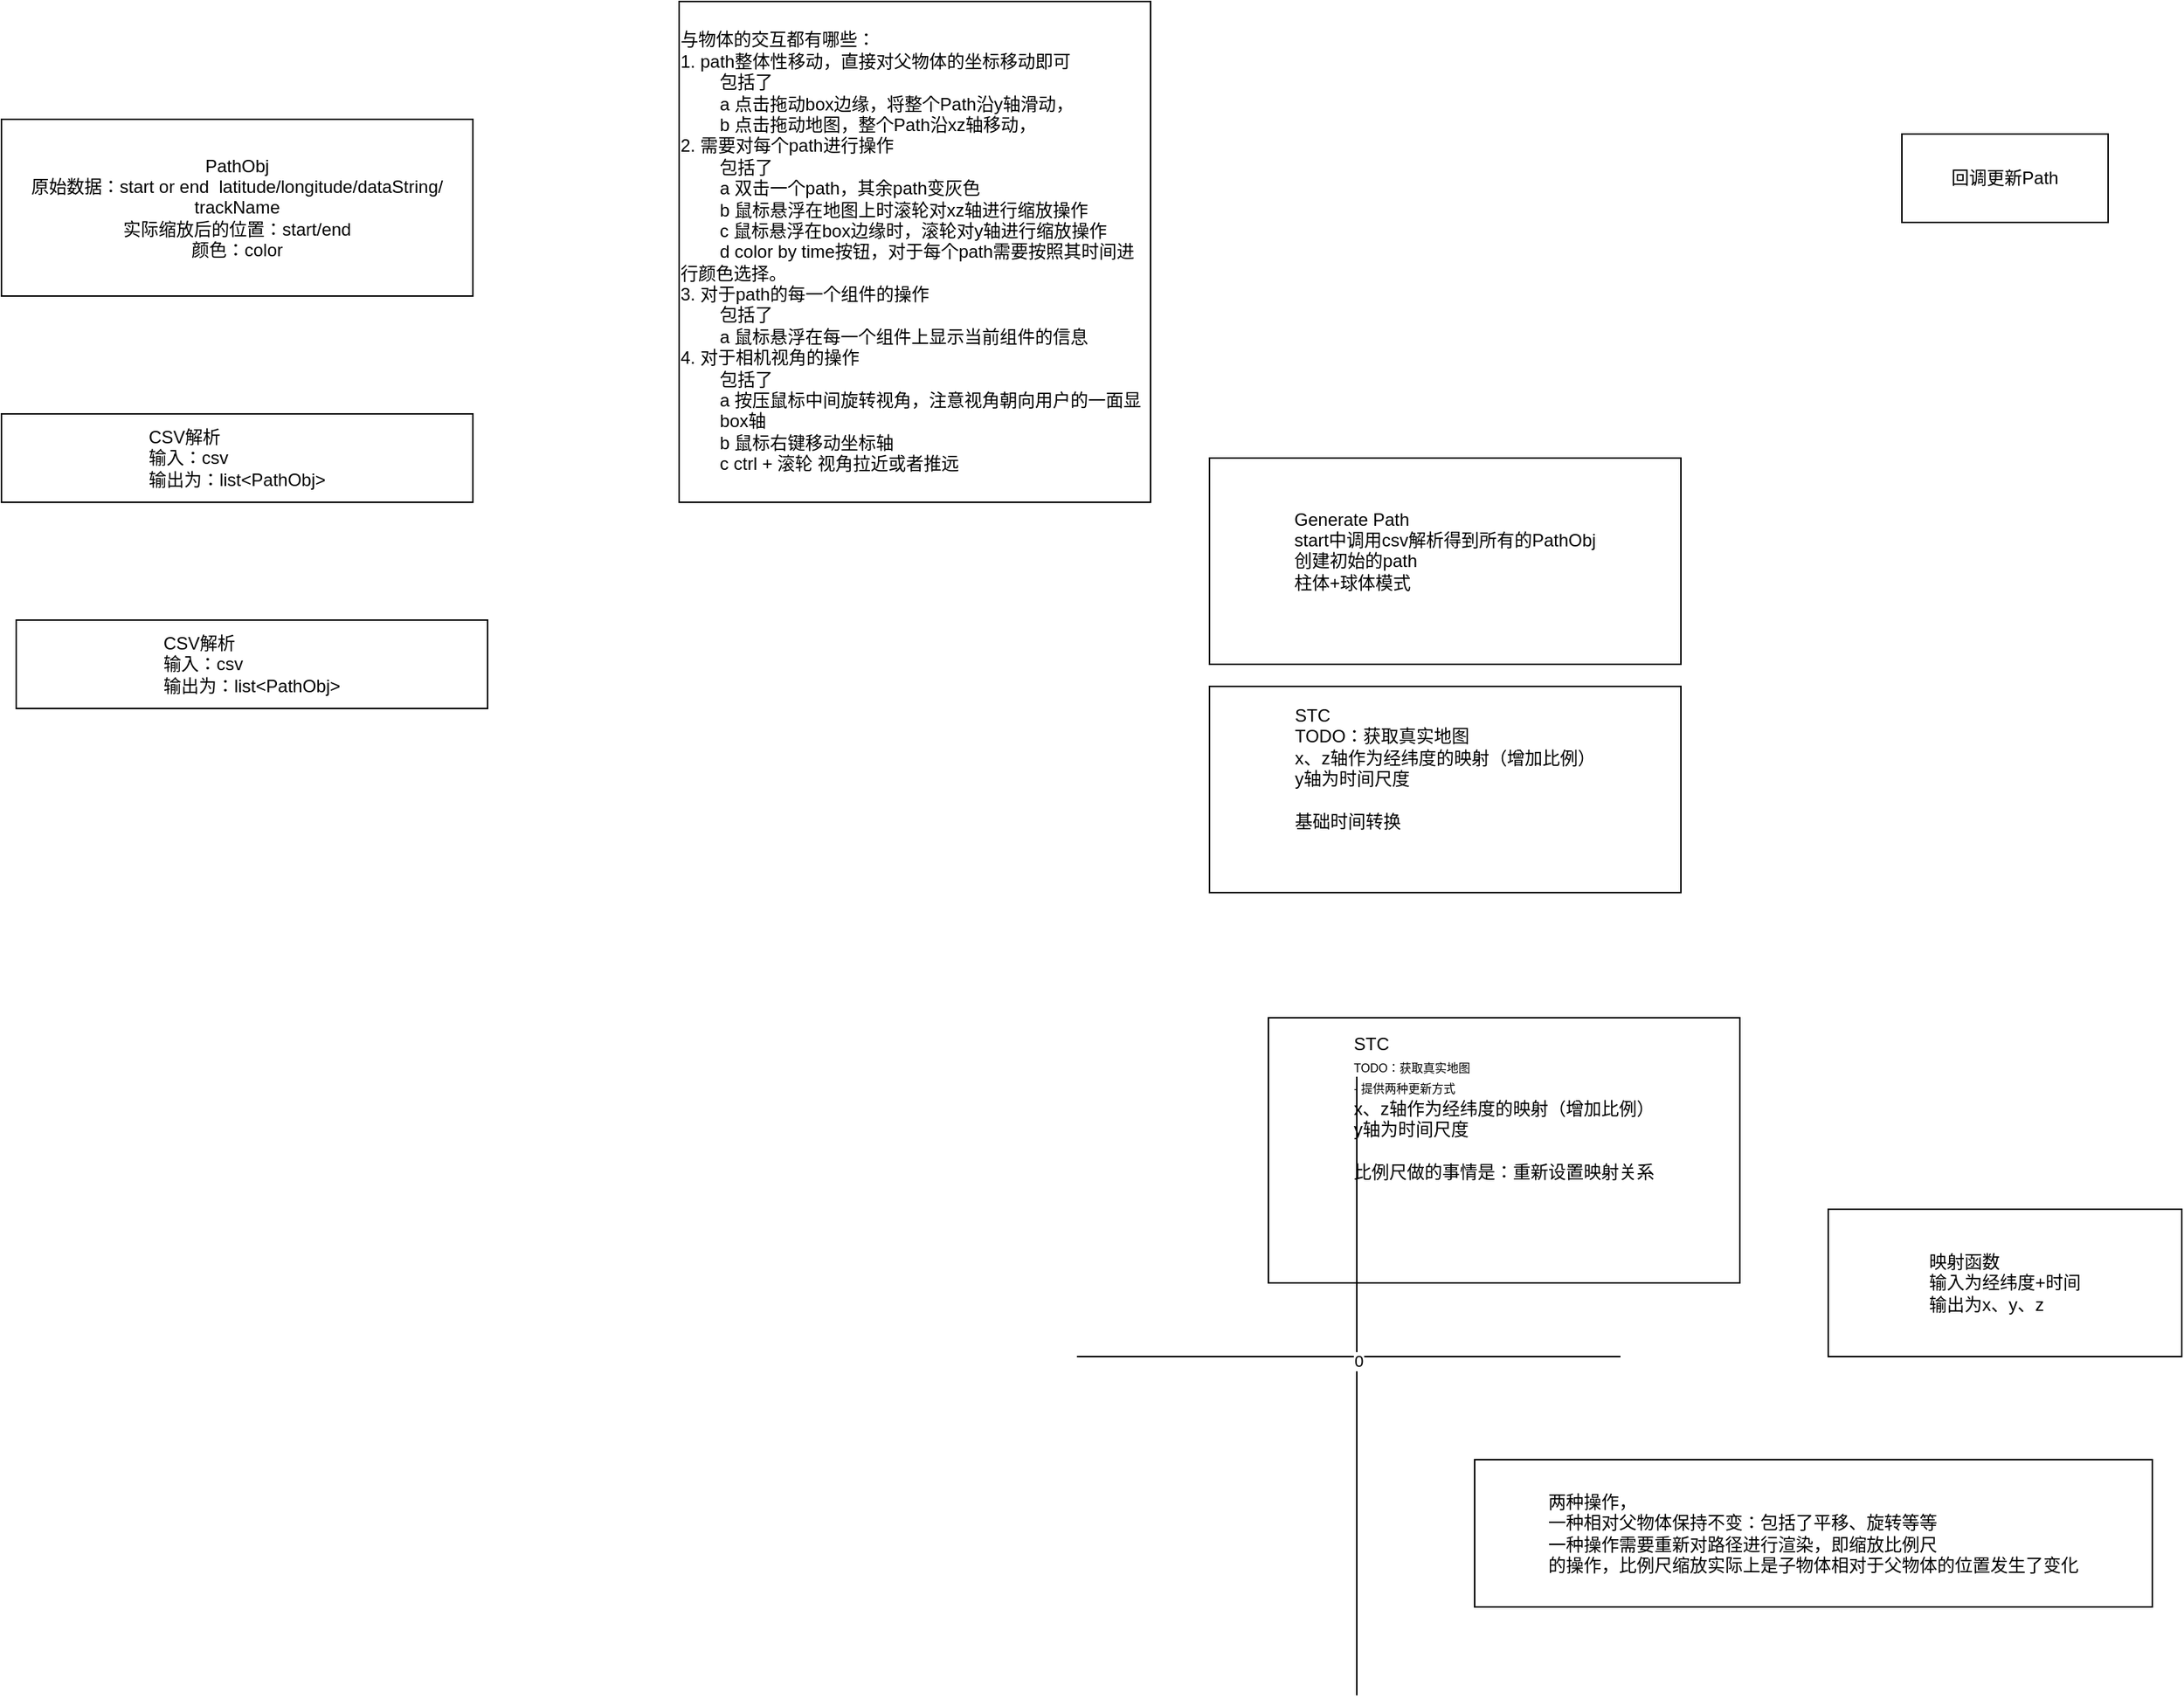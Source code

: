 <mxfile version="21.3.8" type="github">
  <diagram name="第 1 页" id="4sTRhTM_rHgDJePiN2_6">
    <mxGraphModel dx="2048" dy="775" grid="1" gridSize="10" guides="1" tooltips="1" connect="1" arrows="1" fold="1" page="1" pageScale="1" pageWidth="827" pageHeight="1169" math="0" shadow="0">
      <root>
        <mxCell id="0" />
        <mxCell id="1" parent="0" />
        <mxCell id="BjNONwsWsikVhtbJ6fCO-1" value="PathObj&lt;br&gt;原始数据：start or end&amp;nbsp; latitude/longitude/dataString/&lt;br&gt;trackName&lt;br&gt;实际缩放后的位置：start/end&lt;br&gt;颜色：color" style="rounded=0;whiteSpace=wrap;html=1;" vertex="1" parent="1">
          <mxGeometry x="-780" y="130" width="320" height="120" as="geometry" />
        </mxCell>
        <mxCell id="BjNONwsWsikVhtbJ6fCO-2" value="&lt;div style=&quot;text-align: left;&quot;&gt;&lt;span style=&quot;background-color: initial;&quot;&gt;CSV解析&lt;/span&gt;&lt;/div&gt;&lt;div style=&quot;text-align: left;&quot;&gt;输入：csv&lt;/div&gt;&lt;div style=&quot;text-align: left;&quot;&gt;输出为：list&amp;lt;PathObj&amp;gt;&lt;/div&gt;" style="rounded=0;whiteSpace=wrap;html=1;" vertex="1" parent="1">
          <mxGeometry x="-780" y="330" width="320" height="60" as="geometry" />
        </mxCell>
        <mxCell id="BjNONwsWsikVhtbJ6fCO-3" value="&lt;div style=&quot;text-align: left;&quot;&gt;&lt;span style=&quot;background-color: initial;&quot;&gt;Generate Path&lt;/span&gt;&lt;/div&gt;&lt;div style=&quot;text-align: left;&quot;&gt;&lt;span style=&quot;background-color: initial;&quot;&gt;start中调用csv解析得到所有的PathObj&lt;/span&gt;&lt;/div&gt;&lt;div style=&quot;text-align: left;&quot;&gt;创建初始的path&lt;br&gt;柱体+球体模式&lt;/div&gt;&lt;div style=&quot;text-align: left;&quot;&gt;&lt;br&gt;&lt;/div&gt;" style="rounded=0;whiteSpace=wrap;html=1;" vertex="1" parent="1">
          <mxGeometry x="40" y="360" width="320" height="140" as="geometry" />
        </mxCell>
        <mxCell id="BjNONwsWsikVhtbJ6fCO-4" value="&lt;div style=&quot;text-align: left;&quot;&gt;回调更新Path&lt;/div&gt;" style="rounded=0;whiteSpace=wrap;html=1;" vertex="1" parent="1">
          <mxGeometry x="510" y="140" width="140" height="60" as="geometry" />
        </mxCell>
        <mxCell id="BjNONwsWsikVhtbJ6fCO-6" value="&lt;div style=&quot;text-align: left;&quot;&gt;STC&lt;/div&gt;&lt;div style=&quot;text-align: left;&quot;&gt;TODO：获取真实地图&lt;/div&gt;&lt;div style=&quot;text-align: left;&quot;&gt;x、z轴作为经纬度的映射（增加比例）&lt;/div&gt;&lt;div style=&quot;text-align: left;&quot;&gt;y轴为时间尺度&lt;/div&gt;&lt;div style=&quot;text-align: left;&quot;&gt;&lt;br&gt;&lt;/div&gt;&lt;div style=&quot;text-align: left;&quot;&gt;基础时间转换&lt;/div&gt;&lt;div style=&quot;text-align: left;&quot;&gt;&lt;br&gt;&lt;br&gt;&lt;/div&gt;" style="rounded=0;whiteSpace=wrap;html=1;" vertex="1" parent="1">
          <mxGeometry x="40" y="515" width="320" height="140" as="geometry" />
        </mxCell>
        <mxCell id="BjNONwsWsikVhtbJ6fCO-7" value="&lt;div style=&quot;text-align: left;&quot;&gt;STC&lt;/div&gt;&lt;div style=&quot;text-align: left;&quot;&gt;&lt;font style=&quot;font-size: 8px;&quot;&gt;TODO：获取真实地图&lt;/font&gt;&lt;/div&gt;&lt;div style=&quot;text-align: left;&quot;&gt;&lt;font style=&quot;font-size: 8px;&quot;&gt;- 提供两种更新方式&lt;/font&gt;&lt;/div&gt;&lt;div style=&quot;text-align: left;&quot;&gt;x、z轴作为经纬度的映射（增加比例）&lt;/div&gt;&lt;div style=&quot;text-align: left;&quot;&gt;y轴为时间尺度&lt;/div&gt;&lt;div style=&quot;text-align: left;&quot;&gt;&lt;br&gt;&lt;/div&gt;&lt;div style=&quot;text-align: left;&quot;&gt;比例尺做的事情是：重新设置映射关系&lt;/div&gt;&lt;div style=&quot;text-align: left;&quot;&gt;&lt;br&gt;&lt;/div&gt;&lt;div style=&quot;text-align: left;&quot;&gt;&lt;br&gt;&lt;/div&gt;&lt;div style=&quot;text-align: left;&quot;&gt;&lt;br&gt;&lt;br&gt;&lt;/div&gt;" style="rounded=0;whiteSpace=wrap;html=1;" vertex="1" parent="1">
          <mxGeometry x="80" y="740" width="320" height="180" as="geometry" />
        </mxCell>
        <mxCell id="BjNONwsWsikVhtbJ6fCO-8" value="" style="endArrow=none;html=1;rounded=0;" edge="1" parent="1">
          <mxGeometry width="50" height="50" relative="1" as="geometry">
            <mxPoint x="140" y="1200" as="sourcePoint" />
            <mxPoint x="140" y="780" as="targetPoint" />
          </mxGeometry>
        </mxCell>
        <mxCell id="BjNONwsWsikVhtbJ6fCO-9" value="" style="endArrow=none;html=1;rounded=0;" edge="1" parent="1">
          <mxGeometry width="50" height="50" relative="1" as="geometry">
            <mxPoint x="-50" y="970" as="sourcePoint" />
            <mxPoint x="319" y="970" as="targetPoint" />
          </mxGeometry>
        </mxCell>
        <mxCell id="BjNONwsWsikVhtbJ6fCO-10" value="0" style="edgeLabel;html=1;align=center;verticalAlign=middle;resizable=0;points=[];" vertex="1" connectable="0" parent="BjNONwsWsikVhtbJ6fCO-9">
          <mxGeometry x="0.035" y="-3" relative="1" as="geometry">
            <mxPoint as="offset" />
          </mxGeometry>
        </mxCell>
        <mxCell id="BjNONwsWsikVhtbJ6fCO-11" value="&lt;div style=&quot;text-align: left;&quot;&gt;映射函数&lt;/div&gt;&lt;div style=&quot;text-align: left;&quot;&gt;输入为经纬度+时间&lt;/div&gt;&lt;div style=&quot;text-align: left;&quot;&gt;输出为x、y、z&lt;/div&gt;" style="rounded=0;whiteSpace=wrap;html=1;" vertex="1" parent="1">
          <mxGeometry x="460" y="870" width="240" height="100" as="geometry" />
        </mxCell>
        <mxCell id="BjNONwsWsikVhtbJ6fCO-12" value="&lt;div style=&quot;text-align: left;&quot;&gt;两种操作，&lt;/div&gt;&lt;div style=&quot;text-align: left;&quot;&gt;一种相对父物体保持不变：&lt;span style=&quot;background-color: initial;&quot;&gt;包括了平移、旋转等等&lt;/span&gt;&lt;/div&gt;&lt;div style=&quot;text-align: left;&quot;&gt;一种操作需要重新对路径进行渲染，即缩放比例尺&lt;/div&gt;&lt;div style=&quot;text-align: left;&quot;&gt;的操作，比例尺缩放实际上是子物体相对于父物体的位置发生了变化&lt;/div&gt;" style="rounded=0;whiteSpace=wrap;html=1;" vertex="1" parent="1">
          <mxGeometry x="220" y="1040" width="460" height="100" as="geometry" />
        </mxCell>
        <mxCell id="BjNONwsWsikVhtbJ6fCO-13" value="&lt;div style=&quot;text-align: left;&quot;&gt;&lt;span style=&quot;background-color: initial;&quot;&gt;CSV解析&lt;/span&gt;&lt;/div&gt;&lt;div style=&quot;text-align: left;&quot;&gt;输入：csv&lt;/div&gt;&lt;div style=&quot;text-align: left;&quot;&gt;输出为：list&amp;lt;PathObj&amp;gt;&lt;/div&gt;" style="rounded=0;whiteSpace=wrap;html=1;" vertex="1" parent="1">
          <mxGeometry x="-770" y="470" width="320" height="60" as="geometry" />
        </mxCell>
        <mxCell id="BjNONwsWsikVhtbJ6fCO-14" value="&lt;div style=&quot;text-align: left;&quot;&gt;与物体的交互都有哪些：&lt;/div&gt;&lt;div style=&quot;text-align: left;&quot;&gt;1. path整体性移动，直接对父物体的坐标移动即可&lt;/div&gt;&lt;div style=&quot;text-align: left;&quot;&gt;&lt;span style=&quot;white-space: pre;&quot;&gt;&#x9;&lt;/span&gt;包括了&lt;br&gt;&lt;span style=&quot;white-space: pre;&quot;&gt;&#x9;&lt;/span&gt;a 点击拖动box边缘，将整个Path沿y轴滑动，&lt;br&gt;&lt;/div&gt;&lt;div style=&quot;text-align: left;&quot;&gt;&lt;span style=&quot;white-space: pre;&quot;&gt;&#x9;&lt;/span&gt;b 点击拖动地图，整个Path沿xz轴移动，&lt;br&gt;&lt;/div&gt;&lt;div style=&quot;text-align: left;&quot;&gt;2. 需要对每个path进行操作&lt;/div&gt;&lt;div style=&quot;text-align: left;&quot;&gt;&lt;span style=&quot;white-space: pre;&quot;&gt;&#x9;&lt;/span&gt;包括了&lt;br&gt;&lt;/div&gt;&lt;div style=&quot;text-align: left;&quot;&gt;&lt;span style=&quot;white-space: pre;&quot;&gt;&#x9;&lt;/span&gt;a 双击一个path，其余path变灰色&lt;br&gt;&lt;/div&gt;&lt;div style=&quot;text-align: left;&quot;&gt;&lt;span style=&quot;white-space: pre;&quot;&gt;&#x9;&lt;/span&gt;b 鼠标悬浮在地图上时滚轮对xz轴进行缩放操作&lt;br&gt;&lt;/div&gt;&lt;div style=&quot;text-align: left;&quot;&gt;&lt;span style=&quot;white-space: pre;&quot;&gt;&#x9;&lt;/span&gt;c 鼠标悬浮在box边缘时，滚轮对y轴进行缩放操作&lt;br&gt;&lt;/div&gt;&lt;div style=&quot;text-align: left;&quot;&gt;&lt;span style=&quot;white-space: pre;&quot;&gt;&#x9;&lt;/span&gt;d color by time按钮，对于每个path需要按照其时间进行颜色选择。&lt;br&gt;&lt;/div&gt;&lt;div style=&quot;text-align: left;&quot;&gt;3. 对于path的每一个组件的操作&lt;/div&gt;&lt;div style=&quot;text-align: left;&quot;&gt;&lt;span style=&quot;white-space: pre;&quot;&gt;&#x9;&lt;/span&gt;包括了&lt;br&gt;&lt;/div&gt;&lt;div style=&quot;text-align: left;&quot;&gt;&lt;span style=&quot;white-space: pre;&quot;&gt;&#x9;&lt;/span&gt;a 鼠标悬浮在每一个组件上显示当前组件的信息&lt;br&gt;&lt;/div&gt;&lt;div style=&quot;text-align: left;&quot;&gt;4. 对于相机视角的操作&lt;/div&gt;&lt;div style=&quot;text-align: left;&quot;&gt;&lt;span style=&quot;white-space: pre;&quot;&gt;&#x9;&lt;/span&gt;包括了&lt;br&gt;&lt;/div&gt;&lt;div style=&quot;text-align: left;&quot;&gt;&lt;span style=&quot;white-space: pre;&quot;&gt;&#x9;&lt;/span&gt;a 按压鼠标中间旋转视角，注意视角朝向用户的一面显&lt;br&gt;&lt;/div&gt;&lt;div style=&quot;text-align: left;&quot;&gt;&lt;span style=&quot;white-space: pre;&quot;&gt;&#x9;&lt;/span&gt;box轴&lt;br&gt;&lt;/div&gt;&lt;div style=&quot;text-align: left;&quot;&gt;&lt;span style=&quot;white-space: pre;&quot;&gt;&#x9;&lt;/span&gt;b 鼠标右键移动坐标轴&lt;br&gt;&lt;/div&gt;&lt;div style=&quot;text-align: left;&quot;&gt;&lt;span style=&quot;white-space: pre;&quot;&gt;&#x9;&lt;/span&gt;c ctrl + 滚轮 视角拉近或者推远&lt;br&gt;&lt;/div&gt;" style="rounded=0;whiteSpace=wrap;html=1;" vertex="1" parent="1">
          <mxGeometry x="-320" y="50" width="320" height="340" as="geometry" />
        </mxCell>
      </root>
    </mxGraphModel>
  </diagram>
</mxfile>
